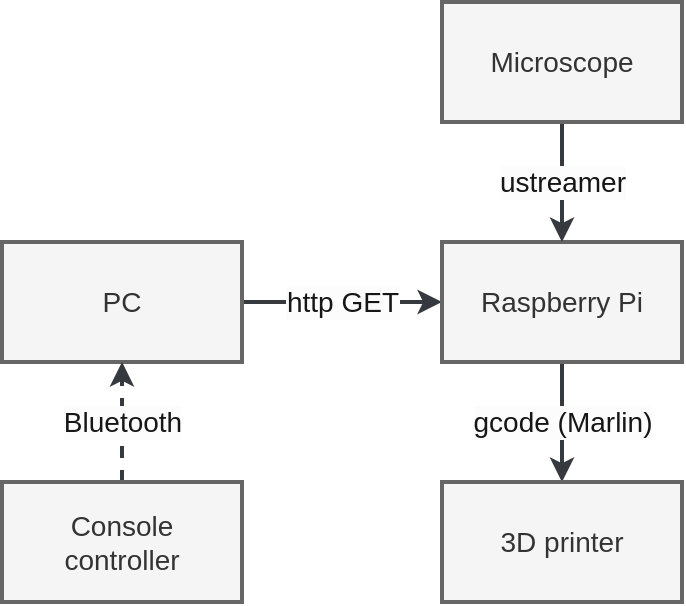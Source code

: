 <mxfile>
    <diagram id="XUkC10P9UKExEpTaKwtw" name="Page-1">
        <mxGraphModel dx="778" dy="691" grid="1" gridSize="10" guides="1" tooltips="1" connect="1" arrows="1" fold="1" page="1" pageScale="1" pageWidth="850" pageHeight="1100" background="#ffffff" math="0" shadow="0">
            <root>
                <mxCell id="0"/>
                <mxCell id="1" parent="0"/>
                <mxCell id="10" value="http GET" style="edgeStyle=none;html=1;exitX=1;exitY=0.5;exitDx=0;exitDy=0;entryX=0;entryY=0.5;entryDx=0;entryDy=0;strokeWidth=2;fontSize=14;strokeColor=#36393d;fillColor=#f9f7ed;labelBackgroundColor=#fcfcfd;fontColor=#171616;" edge="1" parent="1" source="2" target="3">
                    <mxGeometry relative="1" as="geometry">
                        <mxPoint as="offset"/>
                    </mxGeometry>
                </mxCell>
                <mxCell id="2" value="PC" style="rounded=0;whiteSpace=wrap;html=1;strokeWidth=2;fontSize=14;strokeColor=#666666;fillColor=#f5f5f5;fontColor=#333333;" vertex="1" parent="1">
                    <mxGeometry x="230" y="240" width="120" height="60" as="geometry"/>
                </mxCell>
                <mxCell id="9" value="gcode (Marlin)" style="edgeStyle=none;html=1;exitX=0.5;exitY=1;exitDx=0;exitDy=0;entryX=0.5;entryY=0;entryDx=0;entryDy=0;strokeWidth=2;fontSize=14;strokeColor=#36393d;fillColor=#f9f7ed;labelBackgroundColor=#fcfcfd;fontColor=#171616;" edge="1" parent="1" source="3" target="5">
                    <mxGeometry relative="1" as="geometry"/>
                </mxCell>
                <mxCell id="3" value="Raspberry Pi" style="rounded=0;whiteSpace=wrap;html=1;strokeWidth=2;fontSize=14;strokeColor=#666666;fillColor=#f5f5f5;fontColor=#333333;" vertex="1" parent="1">
                    <mxGeometry x="450" y="240" width="120" height="60" as="geometry"/>
                </mxCell>
                <mxCell id="8" value="ustreamer" style="edgeStyle=none;html=1;exitX=0.5;exitY=1;exitDx=0;exitDy=0;entryX=0.5;entryY=0;entryDx=0;entryDy=0;strokeWidth=2;fontSize=14;strokeColor=#36393d;fillColor=#f9f7ed;labelBackgroundColor=#fcfcfd;fontColor=#171616;" edge="1" parent="1" source="4" target="3">
                    <mxGeometry relative="1" as="geometry">
                        <mxPoint as="offset"/>
                    </mxGeometry>
                </mxCell>
                <mxCell id="4" value="Microscope" style="rounded=0;whiteSpace=wrap;html=1;strokeWidth=2;fontSize=14;strokeColor=#666666;fillColor=#f5f5f5;fontColor=#333333;" vertex="1" parent="1">
                    <mxGeometry x="450" y="120" width="120" height="60" as="geometry"/>
                </mxCell>
                <mxCell id="5" value="3D printer" style="rounded=0;whiteSpace=wrap;html=1;strokeWidth=2;fontSize=14;strokeColor=#666666;fillColor=#f5f5f5;fontColor=#333333;" vertex="1" parent="1">
                    <mxGeometry x="450" y="360" width="120" height="60" as="geometry"/>
                </mxCell>
                <mxCell id="12" value="Bluetooth" style="edgeStyle=none;html=1;exitX=0.5;exitY=0;exitDx=0;exitDy=0;strokeWidth=2;fontSize=14;dashed=1;strokeColor=#36393d;fillColor=#f9f7ed;labelBackgroundColor=#fcfcfd;fontColor=#171616;" edge="1" parent="1" source="11" target="2">
                    <mxGeometry relative="1" as="geometry"/>
                </mxCell>
                <mxCell id="11" value="Console&lt;br&gt;controller" style="rounded=0;whiteSpace=wrap;html=1;strokeWidth=2;fontSize=14;strokeColor=#666666;fillColor=#f5f5f5;fontColor=#333333;" vertex="1" parent="1">
                    <mxGeometry x="230" y="360" width="120" height="60" as="geometry"/>
                </mxCell>
            </root>
        </mxGraphModel>
    </diagram>
</mxfile>